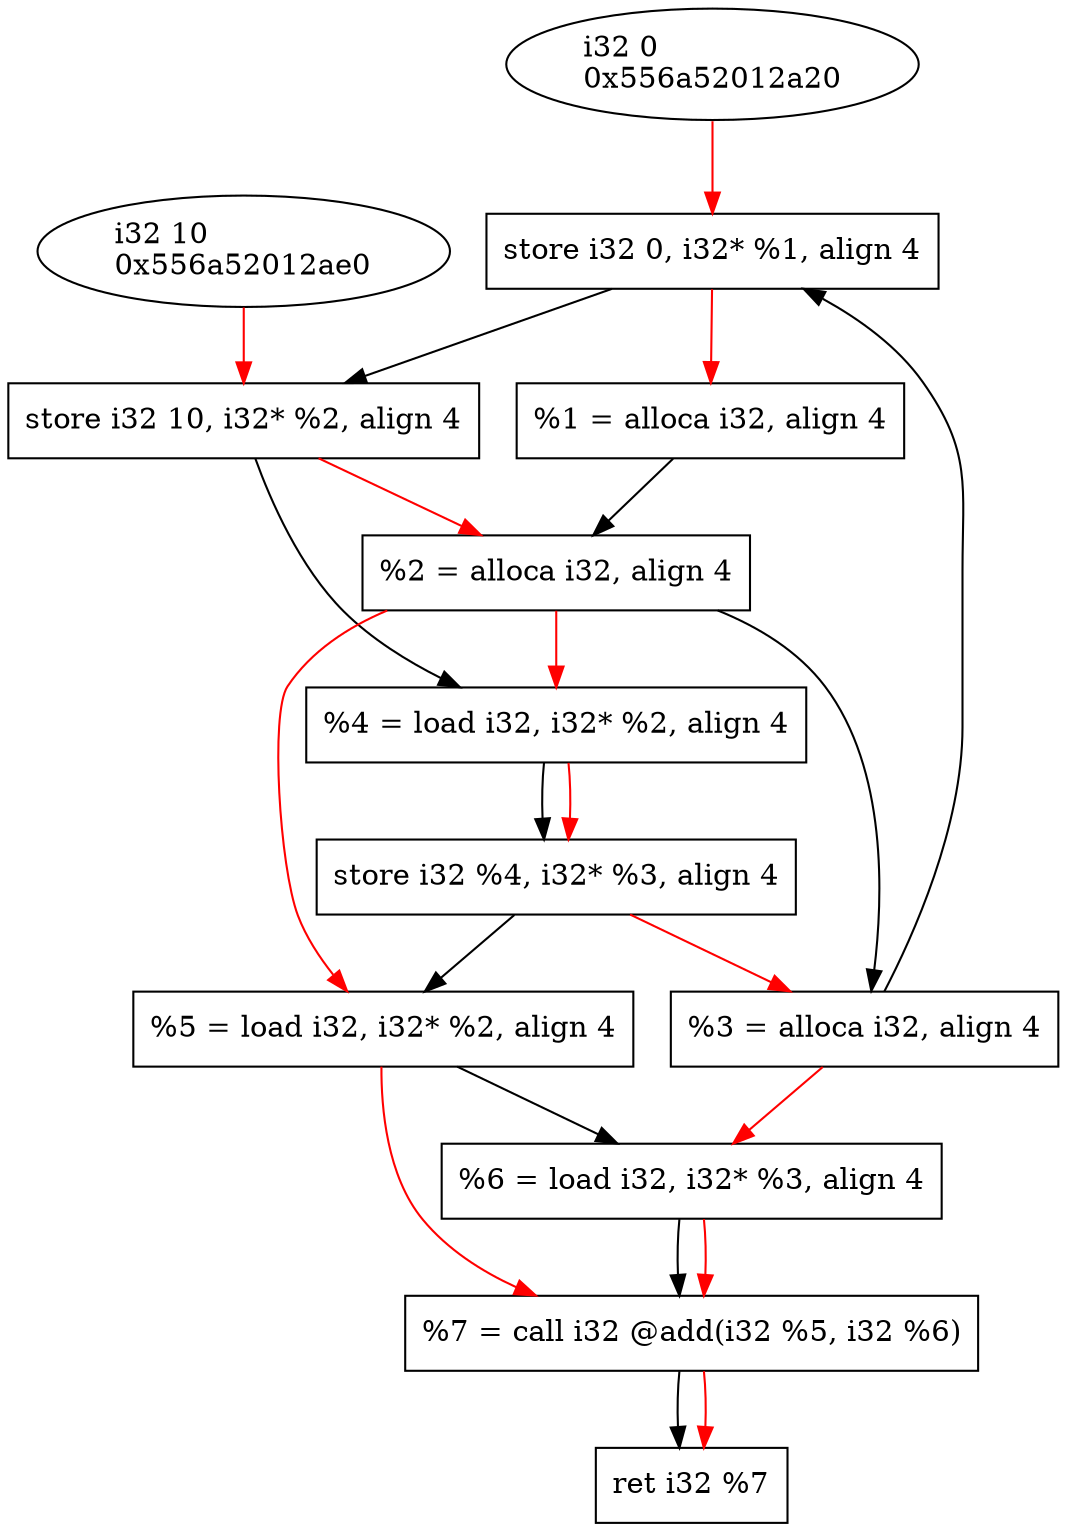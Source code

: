 digraph "DFG for'main' function" {
	Node0x556a52012a20[shape=ellipse, label="i32 0\l0x556a52012a20"];
	Node0x556a52012a90[shape=record, label="  store i32 0, i32* %1, align 4"];
	Node0x556a520128a0[shape=record, label="  %1 = alloca i32, align 4"];
	Node0x556a52012ae0[shape=ellipse, label="i32 10\l0x556a52012ae0"];
	Node0x556a52012b50[shape=record, label="  store i32 10, i32* %2, align 4"];
	Node0x556a52012930[shape=record, label="  %2 = alloca i32, align 4"];
	Node0x556a52012bc0[shape=record, label="  %4 = load i32, i32* %2, align 4"];
	Node0x556a52012ca0[shape=record, label="  store i32 %4, i32* %3, align 4"];
	Node0x556a520129d0[shape=record, label="  %3 = alloca i32, align 4"];
	Node0x556a52012d10[shape=record, label="  %5 = load i32, i32* %2, align 4"];
	Node0x556a52012d80[shape=record, label="  %6 = load i32, i32* %3, align 4"];
	Node0x556a52012e30[shape=record, label="  %7 = call i32 @add(i32 %5, i32 %6)"];
	Node0x556a52012f00[shape=record, label="  ret i32 %7"];
	Node0x556a520128a0 -> Node0x556a52012930
	Node0x556a52012930 -> Node0x556a520129d0
	Node0x556a520129d0 -> Node0x556a52012a90
	Node0x556a52012a90 -> Node0x556a52012b50
	Node0x556a52012b50 -> Node0x556a52012bc0
	Node0x556a52012bc0 -> Node0x556a52012ca0
	Node0x556a52012ca0 -> Node0x556a52012d10
	Node0x556a52012d10 -> Node0x556a52012d80
	Node0x556a52012d80 -> Node0x556a52012e30
	Node0x556a52012e30 -> Node0x556a52012f00
edge [color=red]
	Node0x556a52012a20 -> Node0x556a52012a90
	Node0x556a52012a90 -> Node0x556a520128a0
	Node0x556a52012ae0 -> Node0x556a52012b50
	Node0x556a52012b50 -> Node0x556a52012930
	Node0x556a52012930 -> Node0x556a52012bc0
	Node0x556a52012bc0 -> Node0x556a52012ca0
	Node0x556a52012ca0 -> Node0x556a520129d0
	Node0x556a520129d0 -> Node0x556a52012d80
	Node0x556a52012d80 -> Node0x556a52012e30
	Node0x556a52012e30 -> Node0x556a52012f00
	Node0x556a52012930 -> Node0x556a52012d10
	Node0x556a52012d10 -> Node0x556a52012e30
}
digraph "DFG for'main' function" {
	Node0x564138eb69f0[shape=ellipse, label="i32 0\l0x564138eb69f0"];
	Node0x564138eb6a60[shape=record, label="  store i32 0, i32* %1, align 4"];
	Node0x564138eb6980[shape=record, label="  %1 = alloca i32, align 4"];
	Node0x564138eb6980 -> Node0x564138eb6a60
	Node0x564138eb6a60 -> Node0x564138eb6b80
	Node0x564138eb6b80 -> Node0x564138eb6c80
	Node0x564138eb6c80 -> Node0x564138eb6d50
edge [color=red]
	Node0x564138eb69f0 -> Node0x564138eb6a60
	Node0x564138eb6a60 -> Node0x564138eb6980
}
